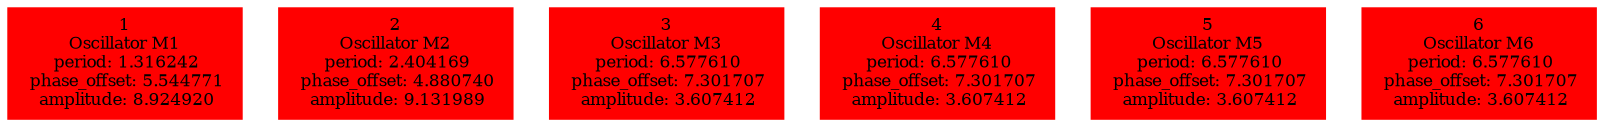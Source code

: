  digraph g{ forcelabels=true;
1 [label=<1<BR />Oscillator M1<BR /> period: 1.316242<BR /> phase_offset: 5.544771<BR /> amplitude: 8.924920>, shape=box,color=red,style=filled,fontsize=8];2 [label=<2<BR />Oscillator M2<BR /> period: 2.404169<BR /> phase_offset: 4.880740<BR /> amplitude: 9.131989>, shape=box,color=red,style=filled,fontsize=8];3 [label=<3<BR />Oscillator M3<BR /> period: 6.577610<BR /> phase_offset: 7.301707<BR /> amplitude: 3.607412>, shape=box,color=red,style=filled,fontsize=8];4 [label=<4<BR />Oscillator M4<BR /> period: 6.577610<BR /> phase_offset: 7.301707<BR /> amplitude: 3.607412>, shape=box,color=red,style=filled,fontsize=8];5 [label=<5<BR />Oscillator M5<BR /> period: 6.577610<BR /> phase_offset: 7.301707<BR /> amplitude: 3.607412>, shape=box,color=red,style=filled,fontsize=8];6 [label=<6<BR />Oscillator M6<BR /> period: 6.577610<BR /> phase_offset: 7.301707<BR /> amplitude: 3.607412>, shape=box,color=red,style=filled,fontsize=8]; }
